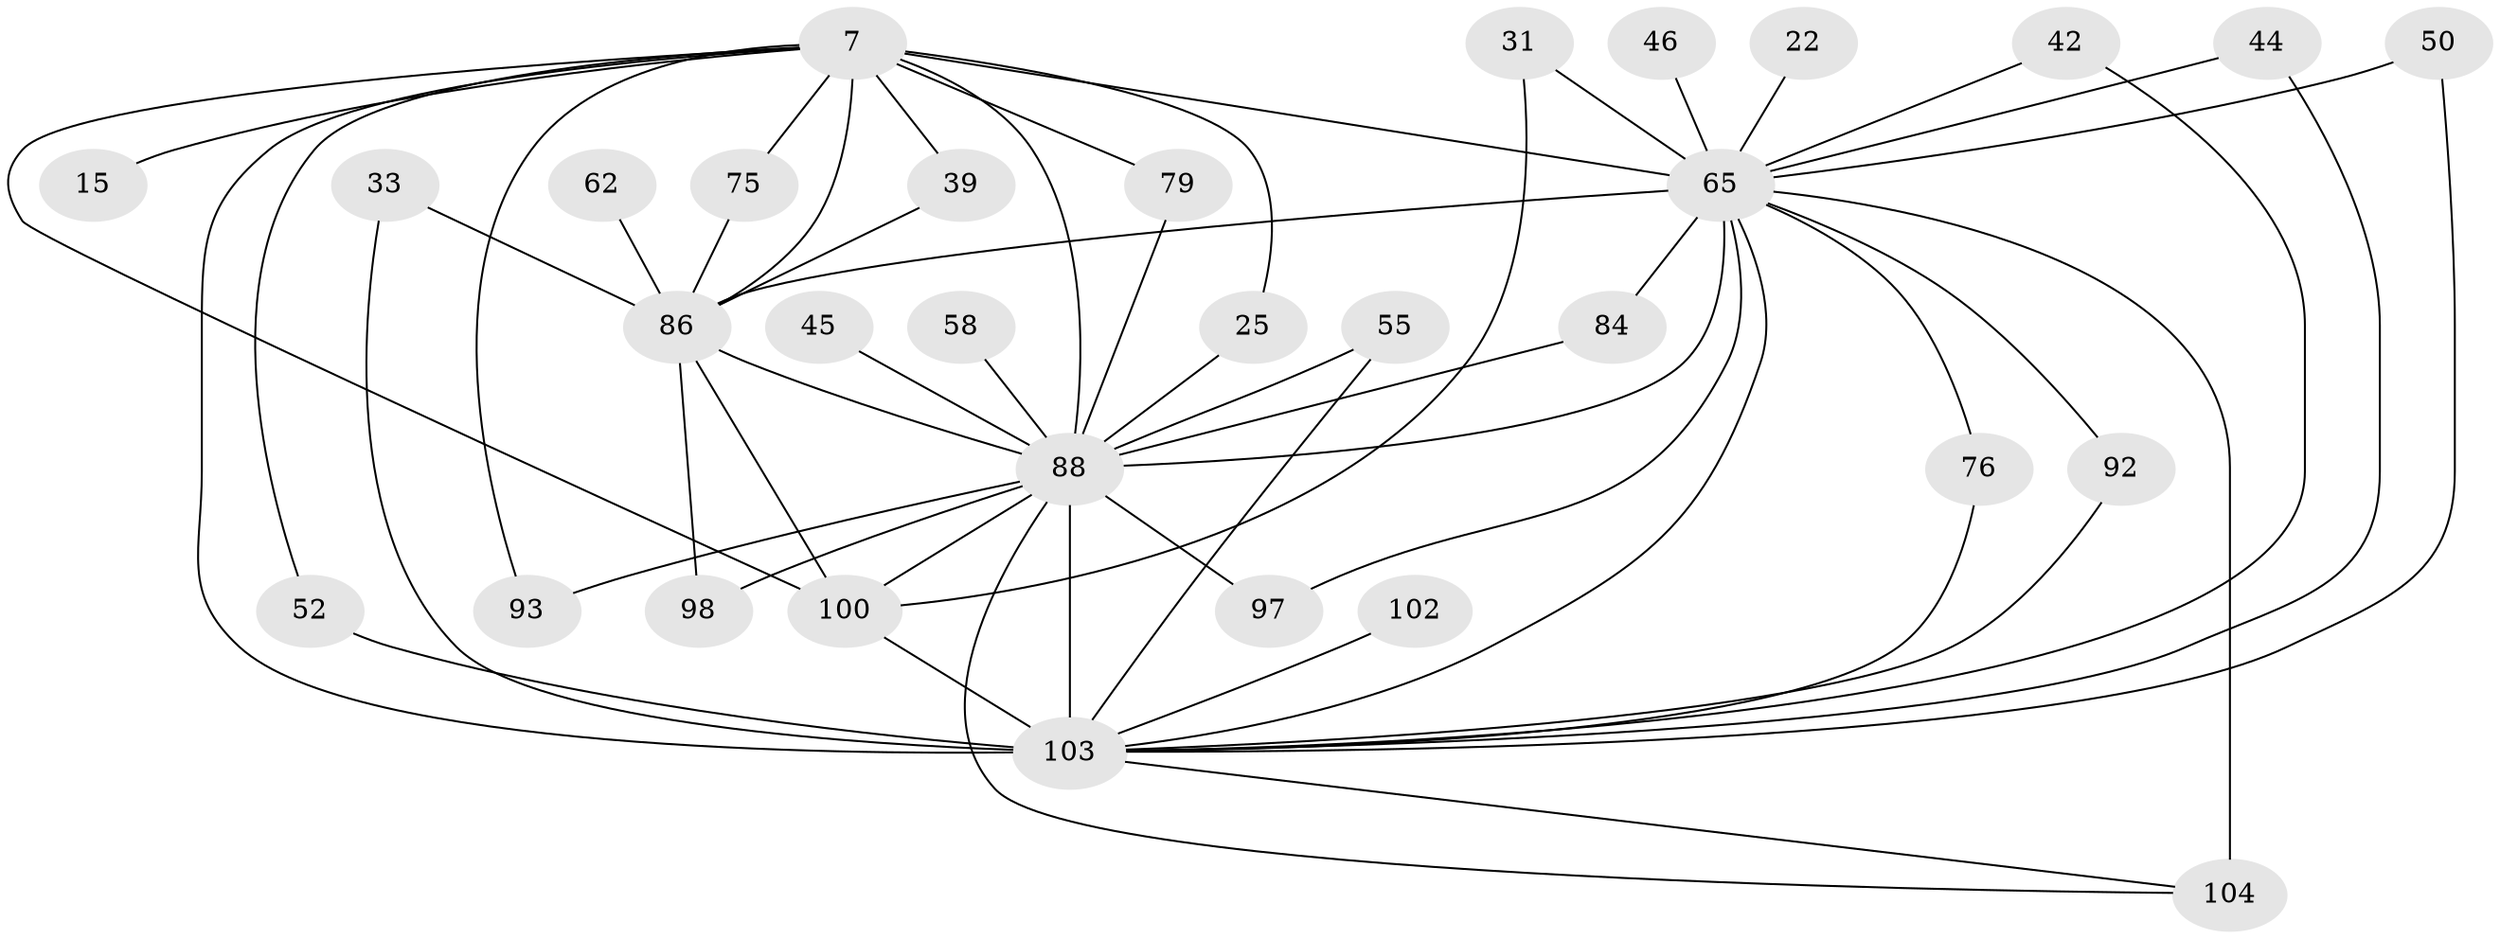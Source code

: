 // original degree distribution, {19: 0.019230769230769232, 14: 0.009615384615384616, 20: 0.009615384615384616, 16: 0.009615384615384616, 17: 0.009615384615384616, 15: 0.009615384615384616, 28: 0.009615384615384616, 23: 0.009615384615384616, 24: 0.009615384615384616, 3: 0.19230769230769232, 13: 0.009615384615384616, 11: 0.009615384615384616, 2: 0.5384615384615384, 6: 0.028846153846153848, 5: 0.04807692307692308, 4: 0.07692307692307693}
// Generated by graph-tools (version 1.1) at 2025/49/03/04/25 21:49:55]
// undirected, 31 vertices, 57 edges
graph export_dot {
graph [start="1"]
  node [color=gray90,style=filled];
  7 [super="+2+5"];
  15;
  22;
  25;
  31;
  33;
  39;
  42 [super="+23"];
  44;
  45;
  46;
  50;
  52 [super="+11"];
  55;
  58;
  62;
  65 [super="+64"];
  75 [super="+54"];
  76 [super="+26+72"];
  79 [super="+13"];
  84 [super="+63"];
  86 [super="+40+78+60+35+80"];
  88 [super="+87+16+68"];
  92;
  93 [super="+37"];
  97 [super="+19+67+89+81+77"];
  98 [super="+90"];
  100 [super="+83+96+85"];
  102;
  103 [super="+69+91+99+101"];
  104 [super="+47+70"];
  7 -- 25;
  7 -- 39;
  7 -- 79 [weight=2];
  7 -- 65 [weight=10];
  7 -- 75;
  7 -- 15 [weight=2];
  7 -- 103 [weight=16];
  7 -- 52;
  7 -- 86 [weight=3];
  7 -- 100 [weight=3];
  7 -- 88 [weight=10];
  7 -- 93 [weight=2];
  22 -- 65 [weight=2];
  25 -- 88;
  31 -- 100;
  31 -- 65 [weight=2];
  33 -- 86;
  33 -- 103;
  39 -- 86;
  42 -- 103;
  42 -- 65;
  44 -- 103;
  44 -- 65;
  45 -- 88 [weight=2];
  46 -- 65;
  50 -- 103;
  50 -- 65;
  52 -- 103 [weight=2];
  55 -- 88;
  55 -- 103;
  58 -- 88 [weight=2];
  62 -- 86 [weight=2];
  65 -- 76 [weight=2];
  65 -- 84 [weight=2];
  65 -- 86 [weight=8];
  65 -- 88 [weight=8];
  65 -- 92;
  65 -- 97 [weight=3];
  65 -- 103 [weight=4];
  65 -- 104 [weight=3];
  75 -- 86 [weight=2];
  76 -- 103 [weight=2];
  79 -- 88;
  84 -- 88;
  86 -- 98;
  86 -- 100 [weight=4];
  86 -- 88 [weight=6];
  88 -- 93;
  88 -- 97 [weight=5];
  88 -- 98 [weight=2];
  88 -- 100 [weight=3];
  88 -- 103 [weight=9];
  88 -- 104;
  92 -- 103;
  100 -- 103 [weight=4];
  102 -- 103;
  103 -- 104;
}
